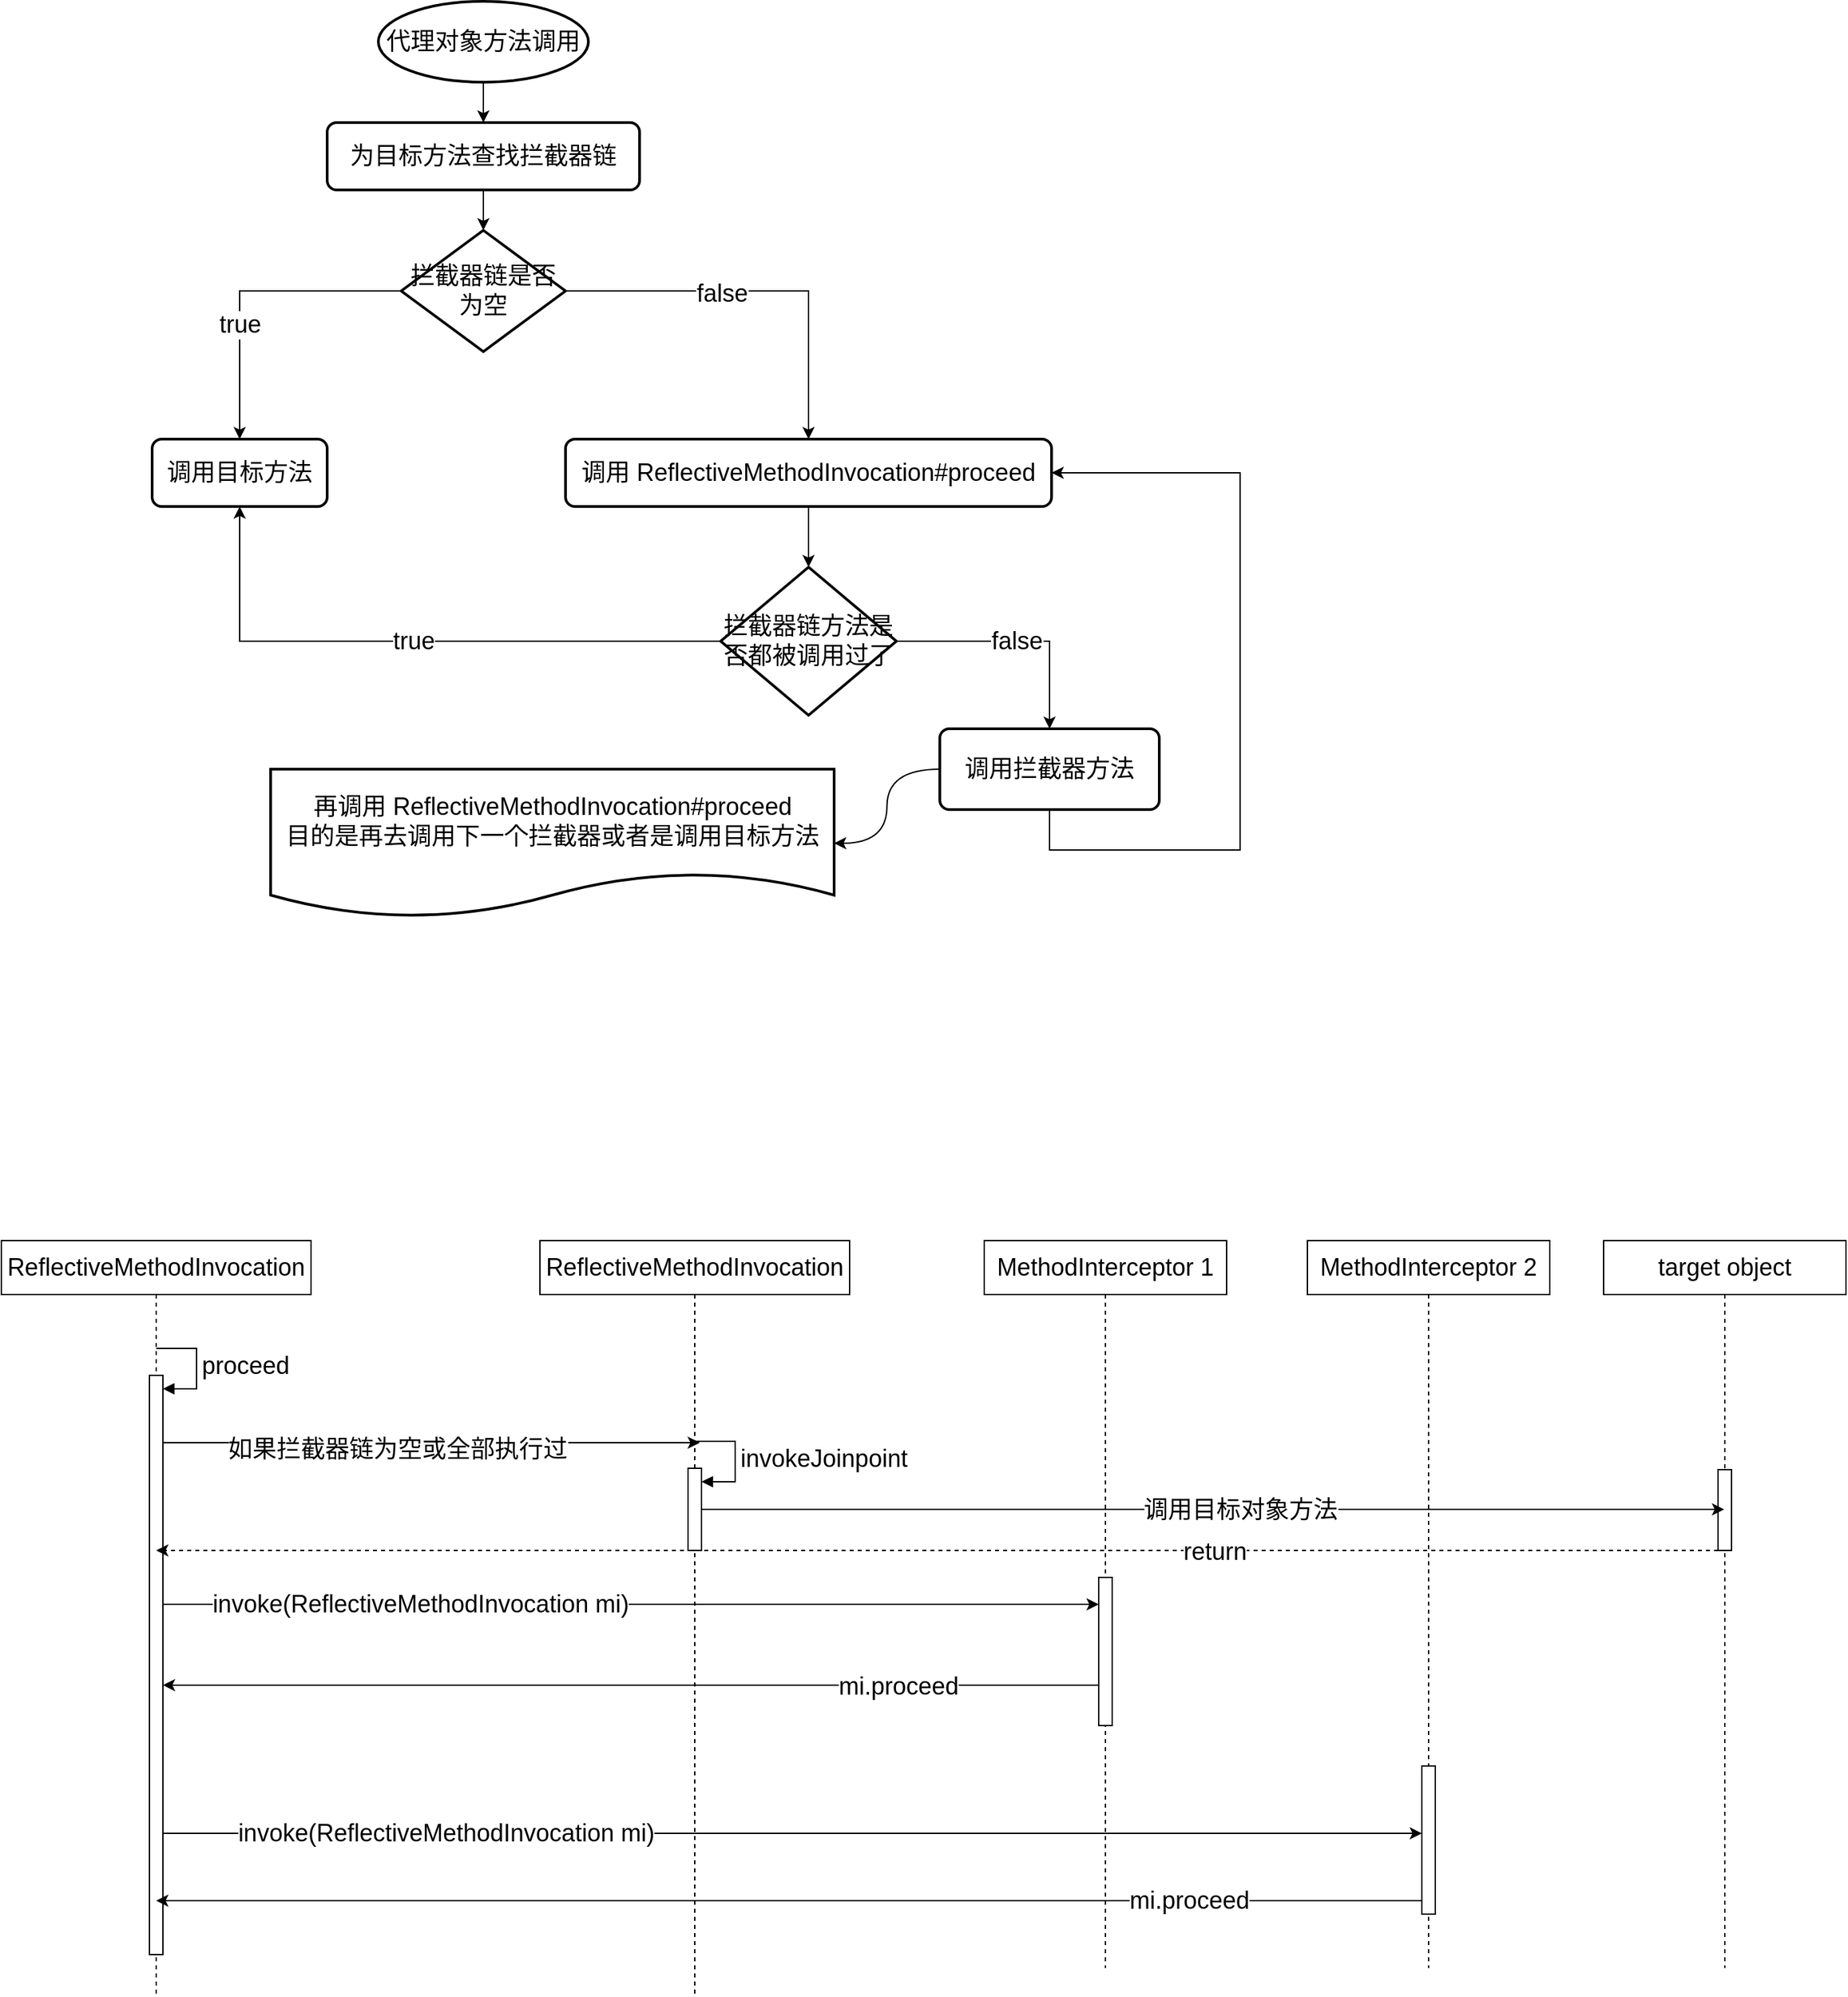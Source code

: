 <mxfile version="20.8.23" type="github">
  <diagram name="第 1 页" id="WMbE2pWvK8cWfMMglYSd">
    <mxGraphModel dx="1416" dy="738" grid="1" gridSize="10" guides="1" tooltips="1" connect="1" arrows="1" fold="1" page="1" pageScale="1" pageWidth="827" pageHeight="1169" math="0" shadow="0">
      <root>
        <mxCell id="0" />
        <mxCell id="1" parent="0" />
        <mxCell id="sS-b0C_5kmEtddLcen15-4" style="edgeStyle=orthogonalEdgeStyle;rounded=0;orthogonalLoop=1;jettySize=auto;html=1;fontSize=18;" edge="1" parent="1" source="sS-b0C_5kmEtddLcen15-1" target="sS-b0C_5kmEtddLcen15-2">
          <mxGeometry relative="1" as="geometry" />
        </mxCell>
        <mxCell id="sS-b0C_5kmEtddLcen15-1" value="&lt;font style=&quot;font-size: 18px;&quot;&gt;代理对象方法调用&lt;/font&gt;" style="strokeWidth=2;html=1;shape=mxgraph.flowchart.start_1;whiteSpace=wrap;" vertex="1" parent="1">
          <mxGeometry x="310" y="210" width="156" height="60" as="geometry" />
        </mxCell>
        <mxCell id="sS-b0C_5kmEtddLcen15-5" style="edgeStyle=orthogonalEdgeStyle;rounded=0;orthogonalLoop=1;jettySize=auto;html=1;fontSize=18;" edge="1" parent="1" source="sS-b0C_5kmEtddLcen15-2" target="sS-b0C_5kmEtddLcen15-3">
          <mxGeometry relative="1" as="geometry" />
        </mxCell>
        <mxCell id="sS-b0C_5kmEtddLcen15-2" value="为目标方法查找拦截器链" style="rounded=1;whiteSpace=wrap;html=1;absoluteArcSize=1;arcSize=14;strokeWidth=2;fontSize=18;" vertex="1" parent="1">
          <mxGeometry x="272" y="300" width="232" height="50" as="geometry" />
        </mxCell>
        <mxCell id="sS-b0C_5kmEtddLcen15-8" value="true" style="edgeStyle=orthogonalEdgeStyle;rounded=0;orthogonalLoop=1;jettySize=auto;html=1;entryX=0.5;entryY=0;entryDx=0;entryDy=0;fontSize=18;" edge="1" parent="1" source="sS-b0C_5kmEtddLcen15-3" target="sS-b0C_5kmEtddLcen15-7">
          <mxGeometry x="0.261" relative="1" as="geometry">
            <mxPoint as="offset" />
          </mxGeometry>
        </mxCell>
        <mxCell id="sS-b0C_5kmEtddLcen15-10" style="edgeStyle=orthogonalEdgeStyle;rounded=0;orthogonalLoop=1;jettySize=auto;html=1;fontSize=18;exitX=1;exitY=0.5;exitDx=0;exitDy=0;exitPerimeter=0;" edge="1" parent="1" source="sS-b0C_5kmEtddLcen15-3" target="sS-b0C_5kmEtddLcen15-9">
          <mxGeometry relative="1" as="geometry" />
        </mxCell>
        <mxCell id="sS-b0C_5kmEtddLcen15-11" value="false" style="edgeLabel;html=1;align=center;verticalAlign=middle;resizable=0;points=[];fontSize=18;" vertex="1" connectable="0" parent="sS-b0C_5kmEtddLcen15-10">
          <mxGeometry x="-0.201" y="-2" relative="1" as="geometry">
            <mxPoint as="offset" />
          </mxGeometry>
        </mxCell>
        <mxCell id="sS-b0C_5kmEtddLcen15-3" value="拦截器链是否为空" style="strokeWidth=2;html=1;shape=mxgraph.flowchart.decision;whiteSpace=wrap;fontSize=18;" vertex="1" parent="1">
          <mxGeometry x="327" y="380" width="122" height="90" as="geometry" />
        </mxCell>
        <mxCell id="sS-b0C_5kmEtddLcen15-7" value="调用目标方法" style="rounded=1;whiteSpace=wrap;html=1;absoluteArcSize=1;arcSize=14;strokeWidth=2;fontSize=18;" vertex="1" parent="1">
          <mxGeometry x="142" y="535" width="130" height="50" as="geometry" />
        </mxCell>
        <mxCell id="sS-b0C_5kmEtddLcen15-14" style="edgeStyle=orthogonalEdgeStyle;rounded=0;orthogonalLoop=1;jettySize=auto;html=1;entryX=0.5;entryY=0;entryDx=0;entryDy=0;entryPerimeter=0;fontSize=18;" edge="1" parent="1" source="sS-b0C_5kmEtddLcen15-9" target="sS-b0C_5kmEtddLcen15-13">
          <mxGeometry relative="1" as="geometry" />
        </mxCell>
        <mxCell id="sS-b0C_5kmEtddLcen15-9" value="调用 ReflectiveMethodInvocation#proceed" style="rounded=1;whiteSpace=wrap;html=1;absoluteArcSize=1;arcSize=14;strokeWidth=2;fontSize=18;" vertex="1" parent="1">
          <mxGeometry x="449" y="535" width="361" height="50" as="geometry" />
        </mxCell>
        <mxCell id="sS-b0C_5kmEtddLcen15-15" value="true" style="edgeStyle=orthogonalEdgeStyle;rounded=0;orthogonalLoop=1;jettySize=auto;html=1;entryX=0.5;entryY=1;entryDx=0;entryDy=0;fontSize=18;" edge="1" parent="1" source="sS-b0C_5kmEtddLcen15-13" target="sS-b0C_5kmEtddLcen15-7">
          <mxGeometry relative="1" as="geometry" />
        </mxCell>
        <mxCell id="sS-b0C_5kmEtddLcen15-19" value="false" style="edgeStyle=orthogonalEdgeStyle;rounded=0;orthogonalLoop=1;jettySize=auto;html=1;entryX=0.5;entryY=0;entryDx=0;entryDy=0;fontSize=18;" edge="1" parent="1" source="sS-b0C_5kmEtddLcen15-13" target="sS-b0C_5kmEtddLcen15-18">
          <mxGeometry relative="1" as="geometry" />
        </mxCell>
        <mxCell id="sS-b0C_5kmEtddLcen15-13" value="拦截器链方法是否都被调用过了" style="strokeWidth=2;html=1;shape=mxgraph.flowchart.decision;whiteSpace=wrap;fontSize=18;" vertex="1" parent="1">
          <mxGeometry x="564.25" y="630" width="130.5" height="110" as="geometry" />
        </mxCell>
        <mxCell id="sS-b0C_5kmEtddLcen15-20" style="edgeStyle=orthogonalEdgeStyle;rounded=0;orthogonalLoop=1;jettySize=auto;html=1;entryX=1;entryY=0.5;entryDx=0;entryDy=0;fontSize=18;exitX=0.5;exitY=1;exitDx=0;exitDy=0;" edge="1" parent="1" source="sS-b0C_5kmEtddLcen15-18" target="sS-b0C_5kmEtddLcen15-9">
          <mxGeometry relative="1" as="geometry">
            <Array as="points">
              <mxPoint x="809" y="840" />
              <mxPoint x="950" y="840" />
              <mxPoint x="950" y="560" />
            </Array>
          </mxGeometry>
        </mxCell>
        <mxCell id="sS-b0C_5kmEtddLcen15-23" value="" style="edgeStyle=orthogonalEdgeStyle;orthogonalLoop=1;jettySize=auto;html=1;fontSize=18;curved=1;" edge="1" parent="1" source="sS-b0C_5kmEtddLcen15-18" target="sS-b0C_5kmEtddLcen15-22">
          <mxGeometry relative="1" as="geometry" />
        </mxCell>
        <mxCell id="sS-b0C_5kmEtddLcen15-18" value="调用拦截器方法" style="rounded=1;whiteSpace=wrap;html=1;absoluteArcSize=1;arcSize=14;strokeWidth=2;fontSize=18;" vertex="1" parent="1">
          <mxGeometry x="727" y="750" width="163" height="60" as="geometry" />
        </mxCell>
        <mxCell id="sS-b0C_5kmEtddLcen15-22" value="再调用&amp;nbsp;ReflectiveMethodInvocation#proceed&lt;br&gt;目的是再去调用下一个拦截器或者是调用目标方法" style="shape=document;whiteSpace=wrap;html=1;boundedLbl=1;fontSize=18;rounded=1;arcSize=14;strokeWidth=2;" vertex="1" parent="1">
          <mxGeometry x="230" y="780" width="418.5" height="110" as="geometry" />
        </mxCell>
        <mxCell id="sS-b0C_5kmEtddLcen15-49" value="" style="edgeStyle=elbowEdgeStyle;curved=0;orthogonalLoop=1;jettySize=auto;html=1;elbow=vertical;rounded=0;fontSize=18;" edge="1" parent="1" source="sS-b0C_5kmEtddLcen15-37">
          <mxGeometry relative="1" as="geometry">
            <mxPoint x="224.25" y="1280" as="sourcePoint" />
            <mxPoint x="548.75" y="1280" as="targetPoint" />
            <Array as="points">
              <mxPoint x="499.75" y="1280" />
              <mxPoint x="249.75" y="1290" />
              <mxPoint x="519.75" y="1280" />
            </Array>
          </mxGeometry>
        </mxCell>
        <mxCell id="sS-b0C_5kmEtddLcen15-50" value="如果拦截器链为空或全部执行过" style="edgeLabel;html=1;align=center;verticalAlign=middle;resizable=0;points=[];fontSize=18;" vertex="1" connectable="0" parent="sS-b0C_5kmEtddLcen15-49">
          <mxGeometry x="-0.113" y="-5" relative="1" as="geometry">
            <mxPoint as="offset" />
          </mxGeometry>
        </mxCell>
        <mxCell id="sS-b0C_5kmEtddLcen15-59" value="invoke(ReflectiveMethodInvocation mi)" style="edgeStyle=elbowEdgeStyle;curved=0;orthogonalLoop=1;jettySize=auto;html=1;elbow=vertical;rounded=0;fontSize=18;" edge="1" parent="1" source="sS-b0C_5kmEtddLcen15-37" target="sS-b0C_5kmEtddLcen15-63">
          <mxGeometry x="-0.442" relative="1" as="geometry">
            <Array as="points">
              <mxPoint x="660" y="1400" />
              <mxPoint x="700" y="1390" />
            </Array>
            <mxPoint as="offset" />
          </mxGeometry>
        </mxCell>
        <mxCell id="sS-b0C_5kmEtddLcen15-37" value="ReflectiveMethodInvocation" style="shape=umlLifeline;perimeter=lifelinePerimeter;whiteSpace=wrap;html=1;container=1;dropTarget=0;collapsible=0;recursiveResize=0;outlineConnect=0;portConstraint=eastwest;newEdgeStyle={&quot;edgeStyle&quot;:&quot;elbowEdgeStyle&quot;,&quot;elbow&quot;:&quot;vertical&quot;,&quot;curved&quot;:0,&quot;rounded&quot;:0};fontSize=18;" vertex="1" parent="1">
          <mxGeometry x="30" y="1130" width="230" height="560" as="geometry" />
        </mxCell>
        <mxCell id="sS-b0C_5kmEtddLcen15-42" value="" style="html=1;points=[];perimeter=orthogonalPerimeter;outlineConnect=0;targetShapes=umlLifeline;portConstraint=eastwest;newEdgeStyle={&quot;edgeStyle&quot;:&quot;elbowEdgeStyle&quot;,&quot;elbow&quot;:&quot;vertical&quot;,&quot;curved&quot;:0,&quot;rounded&quot;:0};fontSize=18;" vertex="1" parent="sS-b0C_5kmEtddLcen15-37">
          <mxGeometry x="110" y="100" width="10" height="430" as="geometry" />
        </mxCell>
        <mxCell id="sS-b0C_5kmEtddLcen15-43" value="proceed" style="html=1;align=left;spacingLeft=2;endArrow=block;rounded=0;edgeStyle=orthogonalEdgeStyle;curved=0;rounded=0;fontSize=18;" edge="1" target="sS-b0C_5kmEtddLcen15-42" parent="sS-b0C_5kmEtddLcen15-37">
          <mxGeometry relative="1" as="geometry">
            <mxPoint x="115" y="80" as="sourcePoint" />
            <Array as="points">
              <mxPoint x="145" y="110" />
            </Array>
          </mxGeometry>
        </mxCell>
        <mxCell id="sS-b0C_5kmEtddLcen15-46" value="ReflectiveMethodInvocation" style="shape=umlLifeline;perimeter=lifelinePerimeter;whiteSpace=wrap;html=1;container=1;dropTarget=0;collapsible=0;recursiveResize=0;outlineConnect=0;portConstraint=eastwest;newEdgeStyle={&quot;edgeStyle&quot;:&quot;elbowEdgeStyle&quot;,&quot;elbow&quot;:&quot;vertical&quot;,&quot;curved&quot;:0,&quot;rounded&quot;:0};fontSize=18;" vertex="1" parent="1">
          <mxGeometry x="430" y="1130" width="230" height="560" as="geometry" />
        </mxCell>
        <mxCell id="sS-b0C_5kmEtddLcen15-47" value="" style="html=1;points=[];perimeter=orthogonalPerimeter;outlineConnect=0;targetShapes=umlLifeline;portConstraint=eastwest;newEdgeStyle={&quot;edgeStyle&quot;:&quot;elbowEdgeStyle&quot;,&quot;elbow&quot;:&quot;vertical&quot;,&quot;curved&quot;:0,&quot;rounded&quot;:0};fontSize=18;" vertex="1" parent="sS-b0C_5kmEtddLcen15-46">
          <mxGeometry x="110" y="169" width="10" height="61" as="geometry" />
        </mxCell>
        <mxCell id="sS-b0C_5kmEtddLcen15-48" value="invokeJoinpoint" style="html=1;align=left;spacingLeft=2;endArrow=block;rounded=0;edgeStyle=orthogonalEdgeStyle;curved=0;rounded=0;fontSize=18;" edge="1" parent="sS-b0C_5kmEtddLcen15-46" target="sS-b0C_5kmEtddLcen15-47">
          <mxGeometry relative="1" as="geometry">
            <mxPoint x="115" y="149" as="sourcePoint" />
            <Array as="points">
              <mxPoint x="145" y="179" />
            </Array>
          </mxGeometry>
        </mxCell>
        <mxCell id="sS-b0C_5kmEtddLcen15-52" style="edgeStyle=orthogonalEdgeStyle;curved=1;orthogonalLoop=1;jettySize=auto;html=1;exitX=0.5;exitY=1;exitDx=0;exitDy=0;fontSize=18;" edge="1" parent="1">
          <mxGeometry relative="1" as="geometry">
            <mxPoint x="639.5" y="1270" as="sourcePoint" />
            <mxPoint x="639.6" y="1270" as="targetPoint" />
          </mxGeometry>
        </mxCell>
        <mxCell id="sS-b0C_5kmEtddLcen15-56" value="MethodInterceptor 1" style="shape=umlLifeline;perimeter=lifelinePerimeter;whiteSpace=wrap;html=1;container=1;dropTarget=0;collapsible=0;recursiveResize=0;outlineConnect=0;portConstraint=eastwest;newEdgeStyle={&quot;edgeStyle&quot;:&quot;elbowEdgeStyle&quot;,&quot;elbow&quot;:&quot;vertical&quot;,&quot;curved&quot;:0,&quot;rounded&quot;:0};fontSize=18;" vertex="1" parent="1">
          <mxGeometry x="760" y="1130" width="180" height="540" as="geometry" />
        </mxCell>
        <mxCell id="sS-b0C_5kmEtddLcen15-63" value="" style="html=1;points=[];perimeter=orthogonalPerimeter;outlineConnect=0;targetShapes=umlLifeline;portConstraint=eastwest;newEdgeStyle={&quot;edgeStyle&quot;:&quot;elbowEdgeStyle&quot;,&quot;elbow&quot;:&quot;vertical&quot;,&quot;curved&quot;:0,&quot;rounded&quot;:0};fontSize=18;" vertex="1" parent="sS-b0C_5kmEtddLcen15-56">
          <mxGeometry x="85" y="250" width="10" height="110" as="geometry" />
        </mxCell>
        <mxCell id="sS-b0C_5kmEtddLcen15-64" style="edgeStyle=elbowEdgeStyle;curved=0;orthogonalLoop=1;jettySize=auto;html=1;elbow=vertical;rounded=0;fontSize=18;" edge="1" parent="1" source="sS-b0C_5kmEtddLcen15-63" target="sS-b0C_5kmEtddLcen15-42">
          <mxGeometry relative="1" as="geometry">
            <mxPoint x="240" y="1460" as="targetPoint" />
            <Array as="points">
              <mxPoint x="720" y="1460" />
            </Array>
          </mxGeometry>
        </mxCell>
        <mxCell id="sS-b0C_5kmEtddLcen15-66" value="mi.proceed" style="edgeLabel;html=1;align=center;verticalAlign=middle;resizable=0;points=[];fontSize=18;" vertex="1" connectable="0" parent="sS-b0C_5kmEtddLcen15-64">
          <mxGeometry x="-0.155" y="1" relative="1" as="geometry">
            <mxPoint x="144" as="offset" />
          </mxGeometry>
        </mxCell>
        <mxCell id="sS-b0C_5kmEtddLcen15-70" style="edgeStyle=elbowEdgeStyle;curved=0;orthogonalLoop=1;jettySize=auto;html=1;elbow=vertical;rounded=0;fontSize=18;" edge="1" parent="1" source="sS-b0C_5kmEtddLcen15-42" target="sS-b0C_5kmEtddLcen15-72">
          <mxGeometry relative="1" as="geometry">
            <mxPoint x="240" y="1570" as="sourcePoint" />
            <Array as="points">
              <mxPoint x="760" y="1570" />
            </Array>
          </mxGeometry>
        </mxCell>
        <mxCell id="sS-b0C_5kmEtddLcen15-75" value="invoke(ReflectiveMethodInvocation mi)" style="edgeLabel;html=1;align=center;verticalAlign=middle;resizable=0;points=[];fontSize=18;" vertex="1" connectable="0" parent="sS-b0C_5kmEtddLcen15-70">
          <mxGeometry x="-0.096" relative="1" as="geometry">
            <mxPoint x="-213" as="offset" />
          </mxGeometry>
        </mxCell>
        <mxCell id="sS-b0C_5kmEtddLcen15-68" value="MethodInterceptor 2" style="shape=umlLifeline;perimeter=lifelinePerimeter;whiteSpace=wrap;html=1;container=1;dropTarget=0;collapsible=0;recursiveResize=0;outlineConnect=0;portConstraint=eastwest;newEdgeStyle={&quot;edgeStyle&quot;:&quot;elbowEdgeStyle&quot;,&quot;elbow&quot;:&quot;vertical&quot;,&quot;curved&quot;:0,&quot;rounded&quot;:0};fontSize=18;" vertex="1" parent="1">
          <mxGeometry x="1000" y="1130" width="180" height="540" as="geometry" />
        </mxCell>
        <mxCell id="sS-b0C_5kmEtddLcen15-72" value="" style="html=1;points=[];perimeter=orthogonalPerimeter;outlineConnect=0;targetShapes=umlLifeline;portConstraint=eastwest;newEdgeStyle={&quot;edgeStyle&quot;:&quot;elbowEdgeStyle&quot;,&quot;elbow&quot;:&quot;vertical&quot;,&quot;curved&quot;:0,&quot;rounded&quot;:0};fontSize=18;" vertex="1" parent="sS-b0C_5kmEtddLcen15-68">
          <mxGeometry x="85" y="390" width="10" height="110" as="geometry" />
        </mxCell>
        <mxCell id="sS-b0C_5kmEtddLcen15-73" style="edgeStyle=elbowEdgeStyle;curved=0;orthogonalLoop=1;jettySize=auto;html=1;elbow=vertical;rounded=0;fontSize=18;" edge="1" parent="1" source="sS-b0C_5kmEtddLcen15-72" target="sS-b0C_5kmEtddLcen15-37">
          <mxGeometry relative="1" as="geometry">
            <Array as="points">
              <mxPoint x="730" y="1620" />
            </Array>
          </mxGeometry>
        </mxCell>
        <mxCell id="sS-b0C_5kmEtddLcen15-74" value="mi.proceed" style="edgeLabel;html=1;align=center;verticalAlign=middle;resizable=0;points=[];fontSize=18;" vertex="1" connectable="0" parent="sS-b0C_5kmEtddLcen15-73">
          <mxGeometry x="0.068" y="3" relative="1" as="geometry">
            <mxPoint x="329" y="-3" as="offset" />
          </mxGeometry>
        </mxCell>
        <mxCell id="sS-b0C_5kmEtddLcen15-76" value="target object" style="shape=umlLifeline;perimeter=lifelinePerimeter;whiteSpace=wrap;html=1;container=1;dropTarget=0;collapsible=0;recursiveResize=0;outlineConnect=0;portConstraint=eastwest;newEdgeStyle={&quot;edgeStyle&quot;:&quot;elbowEdgeStyle&quot;,&quot;elbow&quot;:&quot;vertical&quot;,&quot;curved&quot;:0,&quot;rounded&quot;:0};fontSize=18;" vertex="1" parent="1">
          <mxGeometry x="1220" y="1130" width="180" height="540" as="geometry" />
        </mxCell>
        <mxCell id="sS-b0C_5kmEtddLcen15-84" value="" style="html=1;points=[];perimeter=orthogonalPerimeter;outlineConnect=0;targetShapes=umlLifeline;portConstraint=eastwest;newEdgeStyle={&quot;edgeStyle&quot;:&quot;elbowEdgeStyle&quot;,&quot;elbow&quot;:&quot;vertical&quot;,&quot;curved&quot;:0,&quot;rounded&quot;:0};fontSize=18;" vertex="1" parent="sS-b0C_5kmEtddLcen15-76">
          <mxGeometry x="85" y="170" width="10" height="60" as="geometry" />
        </mxCell>
        <mxCell id="sS-b0C_5kmEtddLcen15-78" style="edgeStyle=elbowEdgeStyle;curved=0;orthogonalLoop=1;jettySize=auto;html=1;elbow=vertical;rounded=0;fontSize=18;" edge="1" parent="1" source="sS-b0C_5kmEtddLcen15-47" target="sS-b0C_5kmEtddLcen15-76">
          <mxGeometry relative="1" as="geometry">
            <mxPoint x="1270" y="1325" as="targetPoint" />
          </mxGeometry>
        </mxCell>
        <mxCell id="sS-b0C_5kmEtddLcen15-79" value="调用目标对象方法" style="edgeLabel;html=1;align=center;verticalAlign=middle;resizable=0;points=[];fontSize=18;" vertex="1" connectable="0" parent="sS-b0C_5kmEtddLcen15-78">
          <mxGeometry x="-0.02" y="-2" relative="1" as="geometry">
            <mxPoint x="28" y="-2" as="offset" />
          </mxGeometry>
        </mxCell>
        <mxCell id="sS-b0C_5kmEtddLcen15-87" style="edgeStyle=elbowEdgeStyle;curved=0;orthogonalLoop=1;jettySize=auto;html=1;elbow=vertical;rounded=0;fontSize=18;strokeColor=none;" edge="1" parent="1" source="sS-b0C_5kmEtddLcen15-84" target="sS-b0C_5kmEtddLcen15-37">
          <mxGeometry relative="1" as="geometry">
            <Array as="points">
              <mxPoint x="1280" y="1360" />
              <mxPoint x="1240" y="1350" />
            </Array>
          </mxGeometry>
        </mxCell>
        <mxCell id="sS-b0C_5kmEtddLcen15-88" style="edgeStyle=elbowEdgeStyle;curved=0;orthogonalLoop=1;jettySize=auto;html=1;elbow=vertical;rounded=0;dashed=1;fontSize=18;" edge="1" parent="1" source="sS-b0C_5kmEtddLcen15-84" target="sS-b0C_5kmEtddLcen15-37">
          <mxGeometry relative="1" as="geometry">
            <mxPoint x="150" y="1342.25" as="targetPoint" />
            <Array as="points">
              <mxPoint x="830" y="1360" />
            </Array>
          </mxGeometry>
        </mxCell>
        <mxCell id="sS-b0C_5kmEtddLcen15-89" value="return" style="edgeLabel;html=1;align=center;verticalAlign=middle;resizable=0;points=[];fontSize=18;" vertex="1" connectable="0" parent="sS-b0C_5kmEtddLcen15-88">
          <mxGeometry x="-0.354" y="1" relative="1" as="geometry">
            <mxPoint as="offset" />
          </mxGeometry>
        </mxCell>
      </root>
    </mxGraphModel>
  </diagram>
</mxfile>
